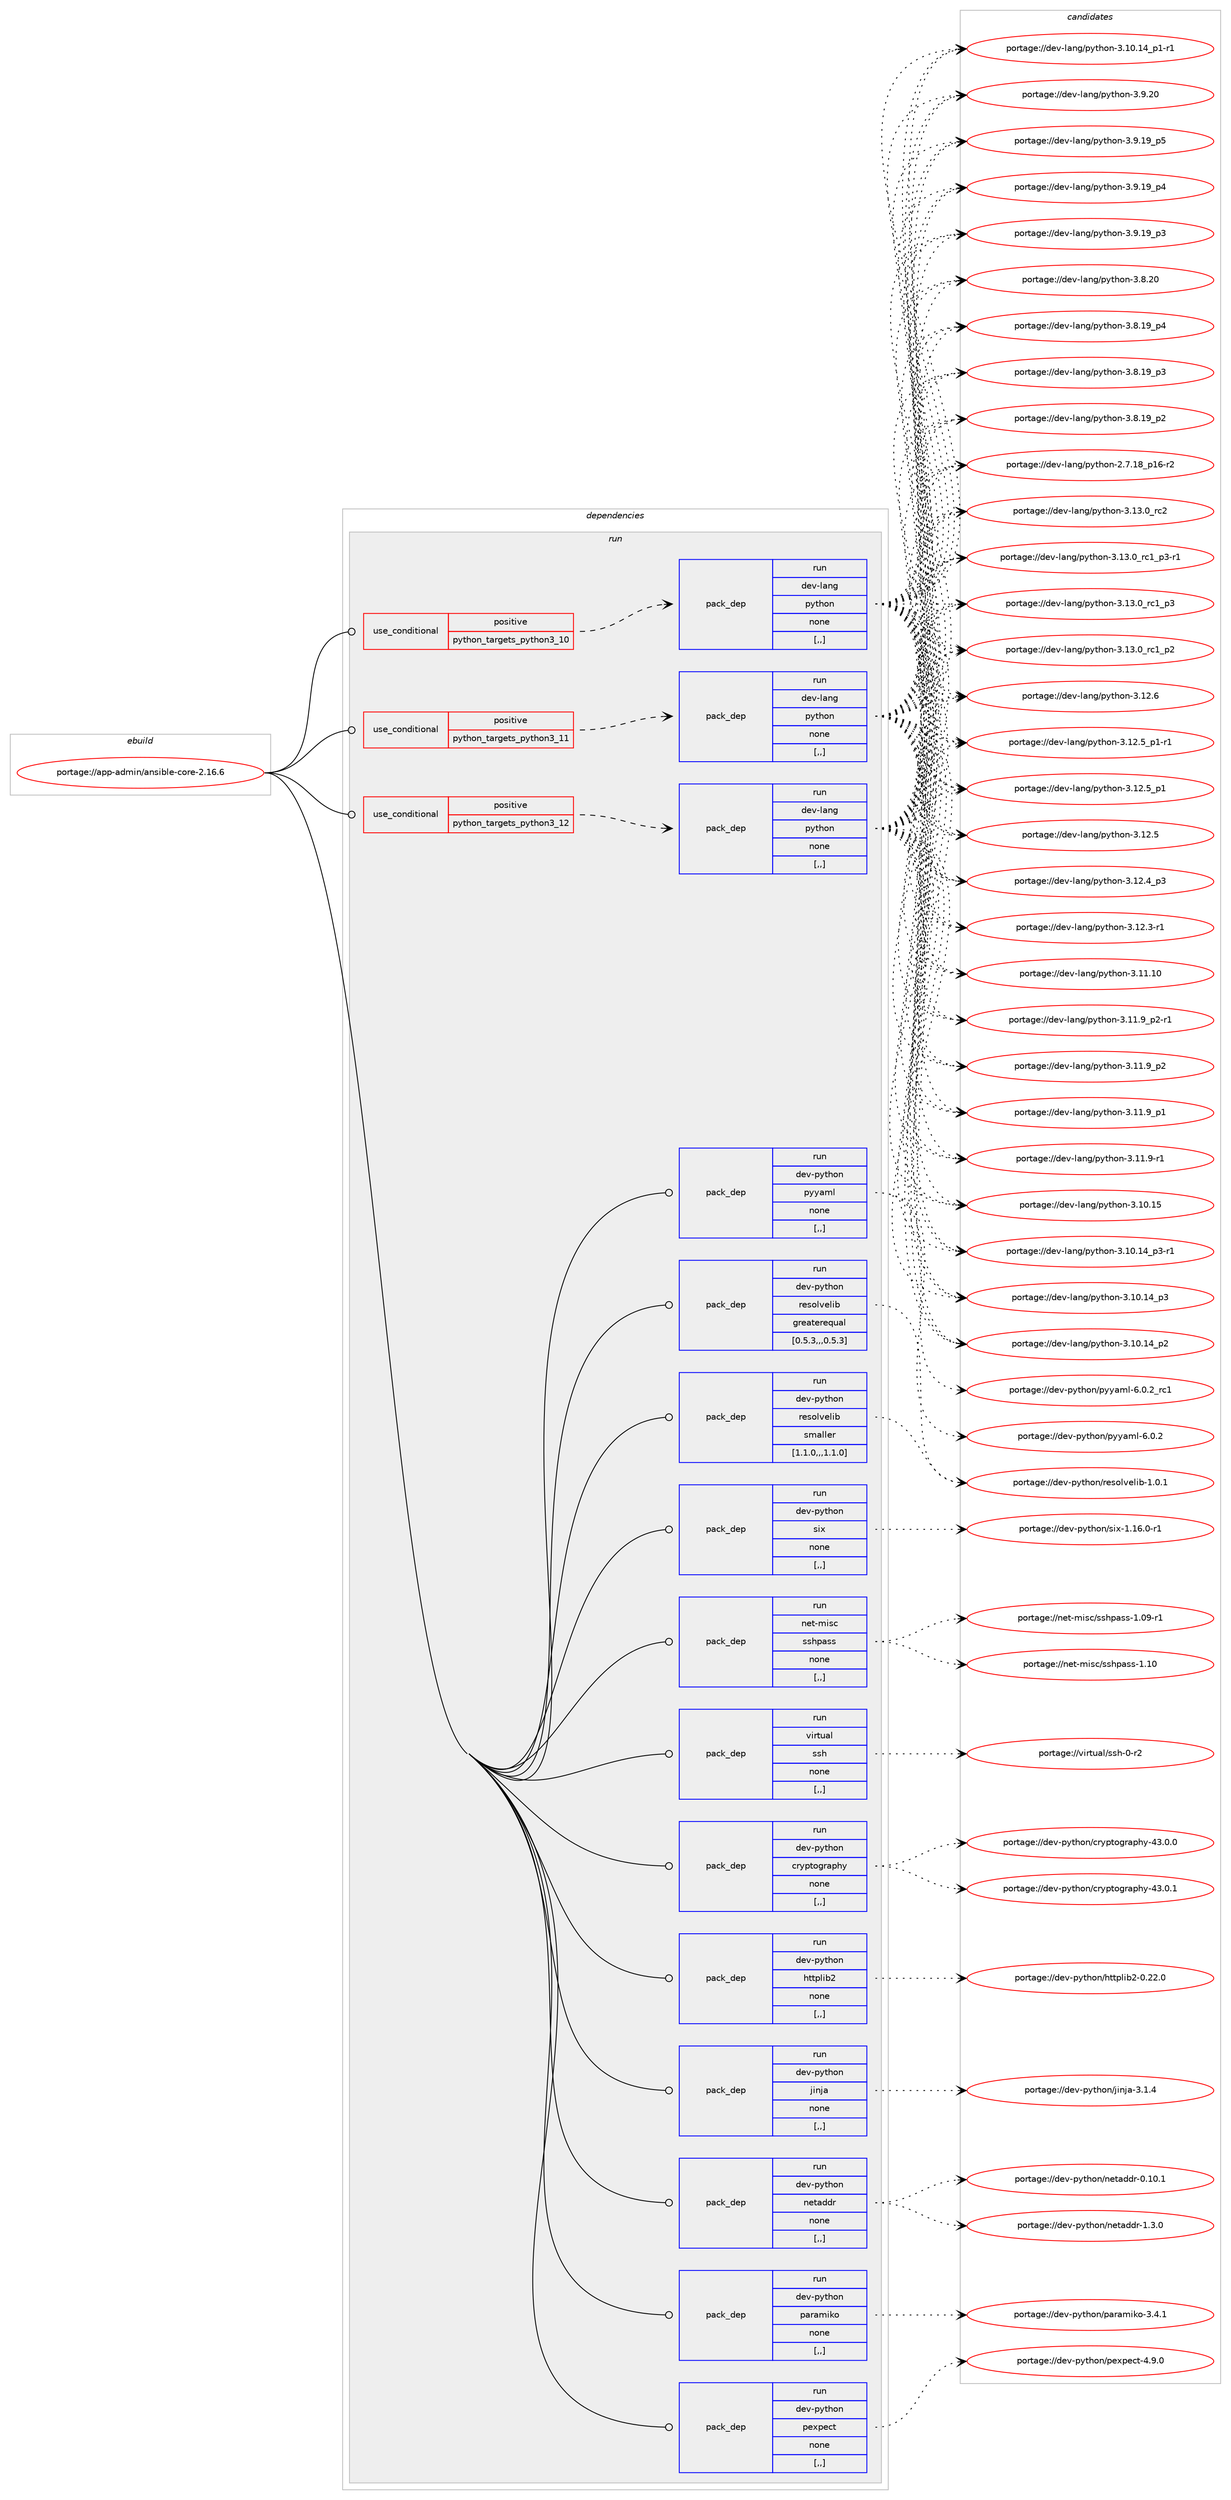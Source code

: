 digraph prolog {

# *************
# Graph options
# *************

newrank=true;
concentrate=true;
compound=true;
graph [rankdir=LR,fontname=Helvetica,fontsize=10,ranksep=1.5];#, ranksep=2.5, nodesep=0.2];
edge  [arrowhead=vee];
node  [fontname=Helvetica,fontsize=10];

# **********
# The ebuild
# **********

subgraph cluster_leftcol {
color=gray;
label=<<i>ebuild</i>>;
id [label="portage://app-admin/ansible-core-2.16.6", color=red, width=4, href="../app-admin/ansible-core-2.16.6.svg"];
}

# ****************
# The dependencies
# ****************

subgraph cluster_midcol {
color=gray;
label=<<i>dependencies</i>>;
subgraph cluster_compile {
fillcolor="#eeeeee";
style=filled;
label=<<i>compile</i>>;
}
subgraph cluster_compileandrun {
fillcolor="#eeeeee";
style=filled;
label=<<i>compile and run</i>>;
}
subgraph cluster_run {
fillcolor="#eeeeee";
style=filled;
label=<<i>run</i>>;
subgraph cond130020 {
dependency494952 [label=<<TABLE BORDER="0" CELLBORDER="1" CELLSPACING="0" CELLPADDING="4"><TR><TD ROWSPAN="3" CELLPADDING="10">use_conditional</TD></TR><TR><TD>positive</TD></TR><TR><TD>python_targets_python3_10</TD></TR></TABLE>>, shape=none, color=red];
subgraph pack361329 {
dependency494953 [label=<<TABLE BORDER="0" CELLBORDER="1" CELLSPACING="0" CELLPADDING="4" WIDTH="220"><TR><TD ROWSPAN="6" CELLPADDING="30">pack_dep</TD></TR><TR><TD WIDTH="110">run</TD></TR><TR><TD>dev-lang</TD></TR><TR><TD>python</TD></TR><TR><TD>none</TD></TR><TR><TD>[,,]</TD></TR></TABLE>>, shape=none, color=blue];
}
dependency494952:e -> dependency494953:w [weight=20,style="dashed",arrowhead="vee"];
}
id:e -> dependency494952:w [weight=20,style="solid",arrowhead="odot"];
subgraph cond130021 {
dependency494954 [label=<<TABLE BORDER="0" CELLBORDER="1" CELLSPACING="0" CELLPADDING="4"><TR><TD ROWSPAN="3" CELLPADDING="10">use_conditional</TD></TR><TR><TD>positive</TD></TR><TR><TD>python_targets_python3_11</TD></TR></TABLE>>, shape=none, color=red];
subgraph pack361330 {
dependency494955 [label=<<TABLE BORDER="0" CELLBORDER="1" CELLSPACING="0" CELLPADDING="4" WIDTH="220"><TR><TD ROWSPAN="6" CELLPADDING="30">pack_dep</TD></TR><TR><TD WIDTH="110">run</TD></TR><TR><TD>dev-lang</TD></TR><TR><TD>python</TD></TR><TR><TD>none</TD></TR><TR><TD>[,,]</TD></TR></TABLE>>, shape=none, color=blue];
}
dependency494954:e -> dependency494955:w [weight=20,style="dashed",arrowhead="vee"];
}
id:e -> dependency494954:w [weight=20,style="solid",arrowhead="odot"];
subgraph cond130022 {
dependency494956 [label=<<TABLE BORDER="0" CELLBORDER="1" CELLSPACING="0" CELLPADDING="4"><TR><TD ROWSPAN="3" CELLPADDING="10">use_conditional</TD></TR><TR><TD>positive</TD></TR><TR><TD>python_targets_python3_12</TD></TR></TABLE>>, shape=none, color=red];
subgraph pack361331 {
dependency494957 [label=<<TABLE BORDER="0" CELLBORDER="1" CELLSPACING="0" CELLPADDING="4" WIDTH="220"><TR><TD ROWSPAN="6" CELLPADDING="30">pack_dep</TD></TR><TR><TD WIDTH="110">run</TD></TR><TR><TD>dev-lang</TD></TR><TR><TD>python</TD></TR><TR><TD>none</TD></TR><TR><TD>[,,]</TD></TR></TABLE>>, shape=none, color=blue];
}
dependency494956:e -> dependency494957:w [weight=20,style="dashed",arrowhead="vee"];
}
id:e -> dependency494956:w [weight=20,style="solid",arrowhead="odot"];
subgraph pack361332 {
dependency494958 [label=<<TABLE BORDER="0" CELLBORDER="1" CELLSPACING="0" CELLPADDING="4" WIDTH="220"><TR><TD ROWSPAN="6" CELLPADDING="30">pack_dep</TD></TR><TR><TD WIDTH="110">run</TD></TR><TR><TD>dev-python</TD></TR><TR><TD>cryptography</TD></TR><TR><TD>none</TD></TR><TR><TD>[,,]</TD></TR></TABLE>>, shape=none, color=blue];
}
id:e -> dependency494958:w [weight=20,style="solid",arrowhead="odot"];
subgraph pack361333 {
dependency494959 [label=<<TABLE BORDER="0" CELLBORDER="1" CELLSPACING="0" CELLPADDING="4" WIDTH="220"><TR><TD ROWSPAN="6" CELLPADDING="30">pack_dep</TD></TR><TR><TD WIDTH="110">run</TD></TR><TR><TD>dev-python</TD></TR><TR><TD>httplib2</TD></TR><TR><TD>none</TD></TR><TR><TD>[,,]</TD></TR></TABLE>>, shape=none, color=blue];
}
id:e -> dependency494959:w [weight=20,style="solid",arrowhead="odot"];
subgraph pack361334 {
dependency494960 [label=<<TABLE BORDER="0" CELLBORDER="1" CELLSPACING="0" CELLPADDING="4" WIDTH="220"><TR><TD ROWSPAN="6" CELLPADDING="30">pack_dep</TD></TR><TR><TD WIDTH="110">run</TD></TR><TR><TD>dev-python</TD></TR><TR><TD>jinja</TD></TR><TR><TD>none</TD></TR><TR><TD>[,,]</TD></TR></TABLE>>, shape=none, color=blue];
}
id:e -> dependency494960:w [weight=20,style="solid",arrowhead="odot"];
subgraph pack361335 {
dependency494961 [label=<<TABLE BORDER="0" CELLBORDER="1" CELLSPACING="0" CELLPADDING="4" WIDTH="220"><TR><TD ROWSPAN="6" CELLPADDING="30">pack_dep</TD></TR><TR><TD WIDTH="110">run</TD></TR><TR><TD>dev-python</TD></TR><TR><TD>netaddr</TD></TR><TR><TD>none</TD></TR><TR><TD>[,,]</TD></TR></TABLE>>, shape=none, color=blue];
}
id:e -> dependency494961:w [weight=20,style="solid",arrowhead="odot"];
subgraph pack361336 {
dependency494962 [label=<<TABLE BORDER="0" CELLBORDER="1" CELLSPACING="0" CELLPADDING="4" WIDTH="220"><TR><TD ROWSPAN="6" CELLPADDING="30">pack_dep</TD></TR><TR><TD WIDTH="110">run</TD></TR><TR><TD>dev-python</TD></TR><TR><TD>paramiko</TD></TR><TR><TD>none</TD></TR><TR><TD>[,,]</TD></TR></TABLE>>, shape=none, color=blue];
}
id:e -> dependency494962:w [weight=20,style="solid",arrowhead="odot"];
subgraph pack361337 {
dependency494963 [label=<<TABLE BORDER="0" CELLBORDER="1" CELLSPACING="0" CELLPADDING="4" WIDTH="220"><TR><TD ROWSPAN="6" CELLPADDING="30">pack_dep</TD></TR><TR><TD WIDTH="110">run</TD></TR><TR><TD>dev-python</TD></TR><TR><TD>pexpect</TD></TR><TR><TD>none</TD></TR><TR><TD>[,,]</TD></TR></TABLE>>, shape=none, color=blue];
}
id:e -> dependency494963:w [weight=20,style="solid",arrowhead="odot"];
subgraph pack361338 {
dependency494964 [label=<<TABLE BORDER="0" CELLBORDER="1" CELLSPACING="0" CELLPADDING="4" WIDTH="220"><TR><TD ROWSPAN="6" CELLPADDING="30">pack_dep</TD></TR><TR><TD WIDTH="110">run</TD></TR><TR><TD>dev-python</TD></TR><TR><TD>pyyaml</TD></TR><TR><TD>none</TD></TR><TR><TD>[,,]</TD></TR></TABLE>>, shape=none, color=blue];
}
id:e -> dependency494964:w [weight=20,style="solid",arrowhead="odot"];
subgraph pack361339 {
dependency494965 [label=<<TABLE BORDER="0" CELLBORDER="1" CELLSPACING="0" CELLPADDING="4" WIDTH="220"><TR><TD ROWSPAN="6" CELLPADDING="30">pack_dep</TD></TR><TR><TD WIDTH="110">run</TD></TR><TR><TD>dev-python</TD></TR><TR><TD>resolvelib</TD></TR><TR><TD>greaterequal</TD></TR><TR><TD>[0.5.3,,,0.5.3]</TD></TR></TABLE>>, shape=none, color=blue];
}
id:e -> dependency494965:w [weight=20,style="solid",arrowhead="odot"];
subgraph pack361340 {
dependency494966 [label=<<TABLE BORDER="0" CELLBORDER="1" CELLSPACING="0" CELLPADDING="4" WIDTH="220"><TR><TD ROWSPAN="6" CELLPADDING="30">pack_dep</TD></TR><TR><TD WIDTH="110">run</TD></TR><TR><TD>dev-python</TD></TR><TR><TD>resolvelib</TD></TR><TR><TD>smaller</TD></TR><TR><TD>[1.1.0,,,1.1.0]</TD></TR></TABLE>>, shape=none, color=blue];
}
id:e -> dependency494966:w [weight=20,style="solid",arrowhead="odot"];
subgraph pack361341 {
dependency494967 [label=<<TABLE BORDER="0" CELLBORDER="1" CELLSPACING="0" CELLPADDING="4" WIDTH="220"><TR><TD ROWSPAN="6" CELLPADDING="30">pack_dep</TD></TR><TR><TD WIDTH="110">run</TD></TR><TR><TD>dev-python</TD></TR><TR><TD>six</TD></TR><TR><TD>none</TD></TR><TR><TD>[,,]</TD></TR></TABLE>>, shape=none, color=blue];
}
id:e -> dependency494967:w [weight=20,style="solid",arrowhead="odot"];
subgraph pack361342 {
dependency494968 [label=<<TABLE BORDER="0" CELLBORDER="1" CELLSPACING="0" CELLPADDING="4" WIDTH="220"><TR><TD ROWSPAN="6" CELLPADDING="30">pack_dep</TD></TR><TR><TD WIDTH="110">run</TD></TR><TR><TD>net-misc</TD></TR><TR><TD>sshpass</TD></TR><TR><TD>none</TD></TR><TR><TD>[,,]</TD></TR></TABLE>>, shape=none, color=blue];
}
id:e -> dependency494968:w [weight=20,style="solid",arrowhead="odot"];
subgraph pack361343 {
dependency494969 [label=<<TABLE BORDER="0" CELLBORDER="1" CELLSPACING="0" CELLPADDING="4" WIDTH="220"><TR><TD ROWSPAN="6" CELLPADDING="30">pack_dep</TD></TR><TR><TD WIDTH="110">run</TD></TR><TR><TD>virtual</TD></TR><TR><TD>ssh</TD></TR><TR><TD>none</TD></TR><TR><TD>[,,]</TD></TR></TABLE>>, shape=none, color=blue];
}
id:e -> dependency494969:w [weight=20,style="solid",arrowhead="odot"];
}
}

# **************
# The candidates
# **************

subgraph cluster_choices {
rank=same;
color=gray;
label=<<i>candidates</i>>;

subgraph choice361329 {
color=black;
nodesep=1;
choice10010111845108971101034711212111610411111045514649514648951149950 [label="portage://dev-lang/python-3.13.0_rc2", color=red, width=4,href="../dev-lang/python-3.13.0_rc2.svg"];
choice1001011184510897110103471121211161041111104551464951464895114994995112514511449 [label="portage://dev-lang/python-3.13.0_rc1_p3-r1", color=red, width=4,href="../dev-lang/python-3.13.0_rc1_p3-r1.svg"];
choice100101118451089711010347112121116104111110455146495146489511499499511251 [label="portage://dev-lang/python-3.13.0_rc1_p3", color=red, width=4,href="../dev-lang/python-3.13.0_rc1_p3.svg"];
choice100101118451089711010347112121116104111110455146495146489511499499511250 [label="portage://dev-lang/python-3.13.0_rc1_p2", color=red, width=4,href="../dev-lang/python-3.13.0_rc1_p2.svg"];
choice10010111845108971101034711212111610411111045514649504654 [label="portage://dev-lang/python-3.12.6", color=red, width=4,href="../dev-lang/python-3.12.6.svg"];
choice1001011184510897110103471121211161041111104551464950465395112494511449 [label="portage://dev-lang/python-3.12.5_p1-r1", color=red, width=4,href="../dev-lang/python-3.12.5_p1-r1.svg"];
choice100101118451089711010347112121116104111110455146495046539511249 [label="portage://dev-lang/python-3.12.5_p1", color=red, width=4,href="../dev-lang/python-3.12.5_p1.svg"];
choice10010111845108971101034711212111610411111045514649504653 [label="portage://dev-lang/python-3.12.5", color=red, width=4,href="../dev-lang/python-3.12.5.svg"];
choice100101118451089711010347112121116104111110455146495046529511251 [label="portage://dev-lang/python-3.12.4_p3", color=red, width=4,href="../dev-lang/python-3.12.4_p3.svg"];
choice100101118451089711010347112121116104111110455146495046514511449 [label="portage://dev-lang/python-3.12.3-r1", color=red, width=4,href="../dev-lang/python-3.12.3-r1.svg"];
choice1001011184510897110103471121211161041111104551464949464948 [label="portage://dev-lang/python-3.11.10", color=red, width=4,href="../dev-lang/python-3.11.10.svg"];
choice1001011184510897110103471121211161041111104551464949465795112504511449 [label="portage://dev-lang/python-3.11.9_p2-r1", color=red, width=4,href="../dev-lang/python-3.11.9_p2-r1.svg"];
choice100101118451089711010347112121116104111110455146494946579511250 [label="portage://dev-lang/python-3.11.9_p2", color=red, width=4,href="../dev-lang/python-3.11.9_p2.svg"];
choice100101118451089711010347112121116104111110455146494946579511249 [label="portage://dev-lang/python-3.11.9_p1", color=red, width=4,href="../dev-lang/python-3.11.9_p1.svg"];
choice100101118451089711010347112121116104111110455146494946574511449 [label="portage://dev-lang/python-3.11.9-r1", color=red, width=4,href="../dev-lang/python-3.11.9-r1.svg"];
choice1001011184510897110103471121211161041111104551464948464953 [label="portage://dev-lang/python-3.10.15", color=red, width=4,href="../dev-lang/python-3.10.15.svg"];
choice100101118451089711010347112121116104111110455146494846495295112514511449 [label="portage://dev-lang/python-3.10.14_p3-r1", color=red, width=4,href="../dev-lang/python-3.10.14_p3-r1.svg"];
choice10010111845108971101034711212111610411111045514649484649529511251 [label="portage://dev-lang/python-3.10.14_p3", color=red, width=4,href="../dev-lang/python-3.10.14_p3.svg"];
choice10010111845108971101034711212111610411111045514649484649529511250 [label="portage://dev-lang/python-3.10.14_p2", color=red, width=4,href="../dev-lang/python-3.10.14_p2.svg"];
choice100101118451089711010347112121116104111110455146494846495295112494511449 [label="portage://dev-lang/python-3.10.14_p1-r1", color=red, width=4,href="../dev-lang/python-3.10.14_p1-r1.svg"];
choice10010111845108971101034711212111610411111045514657465048 [label="portage://dev-lang/python-3.9.20", color=red, width=4,href="../dev-lang/python-3.9.20.svg"];
choice100101118451089711010347112121116104111110455146574649579511253 [label="portage://dev-lang/python-3.9.19_p5", color=red, width=4,href="../dev-lang/python-3.9.19_p5.svg"];
choice100101118451089711010347112121116104111110455146574649579511252 [label="portage://dev-lang/python-3.9.19_p4", color=red, width=4,href="../dev-lang/python-3.9.19_p4.svg"];
choice100101118451089711010347112121116104111110455146574649579511251 [label="portage://dev-lang/python-3.9.19_p3", color=red, width=4,href="../dev-lang/python-3.9.19_p3.svg"];
choice10010111845108971101034711212111610411111045514656465048 [label="portage://dev-lang/python-3.8.20", color=red, width=4,href="../dev-lang/python-3.8.20.svg"];
choice100101118451089711010347112121116104111110455146564649579511252 [label="portage://dev-lang/python-3.8.19_p4", color=red, width=4,href="../dev-lang/python-3.8.19_p4.svg"];
choice100101118451089711010347112121116104111110455146564649579511251 [label="portage://dev-lang/python-3.8.19_p3", color=red, width=4,href="../dev-lang/python-3.8.19_p3.svg"];
choice100101118451089711010347112121116104111110455146564649579511250 [label="portage://dev-lang/python-3.8.19_p2", color=red, width=4,href="../dev-lang/python-3.8.19_p2.svg"];
choice100101118451089711010347112121116104111110455046554649569511249544511450 [label="portage://dev-lang/python-2.7.18_p16-r2", color=red, width=4,href="../dev-lang/python-2.7.18_p16-r2.svg"];
dependency494953:e -> choice10010111845108971101034711212111610411111045514649514648951149950:w [style=dotted,weight="100"];
dependency494953:e -> choice1001011184510897110103471121211161041111104551464951464895114994995112514511449:w [style=dotted,weight="100"];
dependency494953:e -> choice100101118451089711010347112121116104111110455146495146489511499499511251:w [style=dotted,weight="100"];
dependency494953:e -> choice100101118451089711010347112121116104111110455146495146489511499499511250:w [style=dotted,weight="100"];
dependency494953:e -> choice10010111845108971101034711212111610411111045514649504654:w [style=dotted,weight="100"];
dependency494953:e -> choice1001011184510897110103471121211161041111104551464950465395112494511449:w [style=dotted,weight="100"];
dependency494953:e -> choice100101118451089711010347112121116104111110455146495046539511249:w [style=dotted,weight="100"];
dependency494953:e -> choice10010111845108971101034711212111610411111045514649504653:w [style=dotted,weight="100"];
dependency494953:e -> choice100101118451089711010347112121116104111110455146495046529511251:w [style=dotted,weight="100"];
dependency494953:e -> choice100101118451089711010347112121116104111110455146495046514511449:w [style=dotted,weight="100"];
dependency494953:e -> choice1001011184510897110103471121211161041111104551464949464948:w [style=dotted,weight="100"];
dependency494953:e -> choice1001011184510897110103471121211161041111104551464949465795112504511449:w [style=dotted,weight="100"];
dependency494953:e -> choice100101118451089711010347112121116104111110455146494946579511250:w [style=dotted,weight="100"];
dependency494953:e -> choice100101118451089711010347112121116104111110455146494946579511249:w [style=dotted,weight="100"];
dependency494953:e -> choice100101118451089711010347112121116104111110455146494946574511449:w [style=dotted,weight="100"];
dependency494953:e -> choice1001011184510897110103471121211161041111104551464948464953:w [style=dotted,weight="100"];
dependency494953:e -> choice100101118451089711010347112121116104111110455146494846495295112514511449:w [style=dotted,weight="100"];
dependency494953:e -> choice10010111845108971101034711212111610411111045514649484649529511251:w [style=dotted,weight="100"];
dependency494953:e -> choice10010111845108971101034711212111610411111045514649484649529511250:w [style=dotted,weight="100"];
dependency494953:e -> choice100101118451089711010347112121116104111110455146494846495295112494511449:w [style=dotted,weight="100"];
dependency494953:e -> choice10010111845108971101034711212111610411111045514657465048:w [style=dotted,weight="100"];
dependency494953:e -> choice100101118451089711010347112121116104111110455146574649579511253:w [style=dotted,weight="100"];
dependency494953:e -> choice100101118451089711010347112121116104111110455146574649579511252:w [style=dotted,weight="100"];
dependency494953:e -> choice100101118451089711010347112121116104111110455146574649579511251:w [style=dotted,weight="100"];
dependency494953:e -> choice10010111845108971101034711212111610411111045514656465048:w [style=dotted,weight="100"];
dependency494953:e -> choice100101118451089711010347112121116104111110455146564649579511252:w [style=dotted,weight="100"];
dependency494953:e -> choice100101118451089711010347112121116104111110455146564649579511251:w [style=dotted,weight="100"];
dependency494953:e -> choice100101118451089711010347112121116104111110455146564649579511250:w [style=dotted,weight="100"];
dependency494953:e -> choice100101118451089711010347112121116104111110455046554649569511249544511450:w [style=dotted,weight="100"];
}
subgraph choice361330 {
color=black;
nodesep=1;
choice10010111845108971101034711212111610411111045514649514648951149950 [label="portage://dev-lang/python-3.13.0_rc2", color=red, width=4,href="../dev-lang/python-3.13.0_rc2.svg"];
choice1001011184510897110103471121211161041111104551464951464895114994995112514511449 [label="portage://dev-lang/python-3.13.0_rc1_p3-r1", color=red, width=4,href="../dev-lang/python-3.13.0_rc1_p3-r1.svg"];
choice100101118451089711010347112121116104111110455146495146489511499499511251 [label="portage://dev-lang/python-3.13.0_rc1_p3", color=red, width=4,href="../dev-lang/python-3.13.0_rc1_p3.svg"];
choice100101118451089711010347112121116104111110455146495146489511499499511250 [label="portage://dev-lang/python-3.13.0_rc1_p2", color=red, width=4,href="../dev-lang/python-3.13.0_rc1_p2.svg"];
choice10010111845108971101034711212111610411111045514649504654 [label="portage://dev-lang/python-3.12.6", color=red, width=4,href="../dev-lang/python-3.12.6.svg"];
choice1001011184510897110103471121211161041111104551464950465395112494511449 [label="portage://dev-lang/python-3.12.5_p1-r1", color=red, width=4,href="../dev-lang/python-3.12.5_p1-r1.svg"];
choice100101118451089711010347112121116104111110455146495046539511249 [label="portage://dev-lang/python-3.12.5_p1", color=red, width=4,href="../dev-lang/python-3.12.5_p1.svg"];
choice10010111845108971101034711212111610411111045514649504653 [label="portage://dev-lang/python-3.12.5", color=red, width=4,href="../dev-lang/python-3.12.5.svg"];
choice100101118451089711010347112121116104111110455146495046529511251 [label="portage://dev-lang/python-3.12.4_p3", color=red, width=4,href="../dev-lang/python-3.12.4_p3.svg"];
choice100101118451089711010347112121116104111110455146495046514511449 [label="portage://dev-lang/python-3.12.3-r1", color=red, width=4,href="../dev-lang/python-3.12.3-r1.svg"];
choice1001011184510897110103471121211161041111104551464949464948 [label="portage://dev-lang/python-3.11.10", color=red, width=4,href="../dev-lang/python-3.11.10.svg"];
choice1001011184510897110103471121211161041111104551464949465795112504511449 [label="portage://dev-lang/python-3.11.9_p2-r1", color=red, width=4,href="../dev-lang/python-3.11.9_p2-r1.svg"];
choice100101118451089711010347112121116104111110455146494946579511250 [label="portage://dev-lang/python-3.11.9_p2", color=red, width=4,href="../dev-lang/python-3.11.9_p2.svg"];
choice100101118451089711010347112121116104111110455146494946579511249 [label="portage://dev-lang/python-3.11.9_p1", color=red, width=4,href="../dev-lang/python-3.11.9_p1.svg"];
choice100101118451089711010347112121116104111110455146494946574511449 [label="portage://dev-lang/python-3.11.9-r1", color=red, width=4,href="../dev-lang/python-3.11.9-r1.svg"];
choice1001011184510897110103471121211161041111104551464948464953 [label="portage://dev-lang/python-3.10.15", color=red, width=4,href="../dev-lang/python-3.10.15.svg"];
choice100101118451089711010347112121116104111110455146494846495295112514511449 [label="portage://dev-lang/python-3.10.14_p3-r1", color=red, width=4,href="../dev-lang/python-3.10.14_p3-r1.svg"];
choice10010111845108971101034711212111610411111045514649484649529511251 [label="portage://dev-lang/python-3.10.14_p3", color=red, width=4,href="../dev-lang/python-3.10.14_p3.svg"];
choice10010111845108971101034711212111610411111045514649484649529511250 [label="portage://dev-lang/python-3.10.14_p2", color=red, width=4,href="../dev-lang/python-3.10.14_p2.svg"];
choice100101118451089711010347112121116104111110455146494846495295112494511449 [label="portage://dev-lang/python-3.10.14_p1-r1", color=red, width=4,href="../dev-lang/python-3.10.14_p1-r1.svg"];
choice10010111845108971101034711212111610411111045514657465048 [label="portage://dev-lang/python-3.9.20", color=red, width=4,href="../dev-lang/python-3.9.20.svg"];
choice100101118451089711010347112121116104111110455146574649579511253 [label="portage://dev-lang/python-3.9.19_p5", color=red, width=4,href="../dev-lang/python-3.9.19_p5.svg"];
choice100101118451089711010347112121116104111110455146574649579511252 [label="portage://dev-lang/python-3.9.19_p4", color=red, width=4,href="../dev-lang/python-3.9.19_p4.svg"];
choice100101118451089711010347112121116104111110455146574649579511251 [label="portage://dev-lang/python-3.9.19_p3", color=red, width=4,href="../dev-lang/python-3.9.19_p3.svg"];
choice10010111845108971101034711212111610411111045514656465048 [label="portage://dev-lang/python-3.8.20", color=red, width=4,href="../dev-lang/python-3.8.20.svg"];
choice100101118451089711010347112121116104111110455146564649579511252 [label="portage://dev-lang/python-3.8.19_p4", color=red, width=4,href="../dev-lang/python-3.8.19_p4.svg"];
choice100101118451089711010347112121116104111110455146564649579511251 [label="portage://dev-lang/python-3.8.19_p3", color=red, width=4,href="../dev-lang/python-3.8.19_p3.svg"];
choice100101118451089711010347112121116104111110455146564649579511250 [label="portage://dev-lang/python-3.8.19_p2", color=red, width=4,href="../dev-lang/python-3.8.19_p2.svg"];
choice100101118451089711010347112121116104111110455046554649569511249544511450 [label="portage://dev-lang/python-2.7.18_p16-r2", color=red, width=4,href="../dev-lang/python-2.7.18_p16-r2.svg"];
dependency494955:e -> choice10010111845108971101034711212111610411111045514649514648951149950:w [style=dotted,weight="100"];
dependency494955:e -> choice1001011184510897110103471121211161041111104551464951464895114994995112514511449:w [style=dotted,weight="100"];
dependency494955:e -> choice100101118451089711010347112121116104111110455146495146489511499499511251:w [style=dotted,weight="100"];
dependency494955:e -> choice100101118451089711010347112121116104111110455146495146489511499499511250:w [style=dotted,weight="100"];
dependency494955:e -> choice10010111845108971101034711212111610411111045514649504654:w [style=dotted,weight="100"];
dependency494955:e -> choice1001011184510897110103471121211161041111104551464950465395112494511449:w [style=dotted,weight="100"];
dependency494955:e -> choice100101118451089711010347112121116104111110455146495046539511249:w [style=dotted,weight="100"];
dependency494955:e -> choice10010111845108971101034711212111610411111045514649504653:w [style=dotted,weight="100"];
dependency494955:e -> choice100101118451089711010347112121116104111110455146495046529511251:w [style=dotted,weight="100"];
dependency494955:e -> choice100101118451089711010347112121116104111110455146495046514511449:w [style=dotted,weight="100"];
dependency494955:e -> choice1001011184510897110103471121211161041111104551464949464948:w [style=dotted,weight="100"];
dependency494955:e -> choice1001011184510897110103471121211161041111104551464949465795112504511449:w [style=dotted,weight="100"];
dependency494955:e -> choice100101118451089711010347112121116104111110455146494946579511250:w [style=dotted,weight="100"];
dependency494955:e -> choice100101118451089711010347112121116104111110455146494946579511249:w [style=dotted,weight="100"];
dependency494955:e -> choice100101118451089711010347112121116104111110455146494946574511449:w [style=dotted,weight="100"];
dependency494955:e -> choice1001011184510897110103471121211161041111104551464948464953:w [style=dotted,weight="100"];
dependency494955:e -> choice100101118451089711010347112121116104111110455146494846495295112514511449:w [style=dotted,weight="100"];
dependency494955:e -> choice10010111845108971101034711212111610411111045514649484649529511251:w [style=dotted,weight="100"];
dependency494955:e -> choice10010111845108971101034711212111610411111045514649484649529511250:w [style=dotted,weight="100"];
dependency494955:e -> choice100101118451089711010347112121116104111110455146494846495295112494511449:w [style=dotted,weight="100"];
dependency494955:e -> choice10010111845108971101034711212111610411111045514657465048:w [style=dotted,weight="100"];
dependency494955:e -> choice100101118451089711010347112121116104111110455146574649579511253:w [style=dotted,weight="100"];
dependency494955:e -> choice100101118451089711010347112121116104111110455146574649579511252:w [style=dotted,weight="100"];
dependency494955:e -> choice100101118451089711010347112121116104111110455146574649579511251:w [style=dotted,weight="100"];
dependency494955:e -> choice10010111845108971101034711212111610411111045514656465048:w [style=dotted,weight="100"];
dependency494955:e -> choice100101118451089711010347112121116104111110455146564649579511252:w [style=dotted,weight="100"];
dependency494955:e -> choice100101118451089711010347112121116104111110455146564649579511251:w [style=dotted,weight="100"];
dependency494955:e -> choice100101118451089711010347112121116104111110455146564649579511250:w [style=dotted,weight="100"];
dependency494955:e -> choice100101118451089711010347112121116104111110455046554649569511249544511450:w [style=dotted,weight="100"];
}
subgraph choice361331 {
color=black;
nodesep=1;
choice10010111845108971101034711212111610411111045514649514648951149950 [label="portage://dev-lang/python-3.13.0_rc2", color=red, width=4,href="../dev-lang/python-3.13.0_rc2.svg"];
choice1001011184510897110103471121211161041111104551464951464895114994995112514511449 [label="portage://dev-lang/python-3.13.0_rc1_p3-r1", color=red, width=4,href="../dev-lang/python-3.13.0_rc1_p3-r1.svg"];
choice100101118451089711010347112121116104111110455146495146489511499499511251 [label="portage://dev-lang/python-3.13.0_rc1_p3", color=red, width=4,href="../dev-lang/python-3.13.0_rc1_p3.svg"];
choice100101118451089711010347112121116104111110455146495146489511499499511250 [label="portage://dev-lang/python-3.13.0_rc1_p2", color=red, width=4,href="../dev-lang/python-3.13.0_rc1_p2.svg"];
choice10010111845108971101034711212111610411111045514649504654 [label="portage://dev-lang/python-3.12.6", color=red, width=4,href="../dev-lang/python-3.12.6.svg"];
choice1001011184510897110103471121211161041111104551464950465395112494511449 [label="portage://dev-lang/python-3.12.5_p1-r1", color=red, width=4,href="../dev-lang/python-3.12.5_p1-r1.svg"];
choice100101118451089711010347112121116104111110455146495046539511249 [label="portage://dev-lang/python-3.12.5_p1", color=red, width=4,href="../dev-lang/python-3.12.5_p1.svg"];
choice10010111845108971101034711212111610411111045514649504653 [label="portage://dev-lang/python-3.12.5", color=red, width=4,href="../dev-lang/python-3.12.5.svg"];
choice100101118451089711010347112121116104111110455146495046529511251 [label="portage://dev-lang/python-3.12.4_p3", color=red, width=4,href="../dev-lang/python-3.12.4_p3.svg"];
choice100101118451089711010347112121116104111110455146495046514511449 [label="portage://dev-lang/python-3.12.3-r1", color=red, width=4,href="../dev-lang/python-3.12.3-r1.svg"];
choice1001011184510897110103471121211161041111104551464949464948 [label="portage://dev-lang/python-3.11.10", color=red, width=4,href="../dev-lang/python-3.11.10.svg"];
choice1001011184510897110103471121211161041111104551464949465795112504511449 [label="portage://dev-lang/python-3.11.9_p2-r1", color=red, width=4,href="../dev-lang/python-3.11.9_p2-r1.svg"];
choice100101118451089711010347112121116104111110455146494946579511250 [label="portage://dev-lang/python-3.11.9_p2", color=red, width=4,href="../dev-lang/python-3.11.9_p2.svg"];
choice100101118451089711010347112121116104111110455146494946579511249 [label="portage://dev-lang/python-3.11.9_p1", color=red, width=4,href="../dev-lang/python-3.11.9_p1.svg"];
choice100101118451089711010347112121116104111110455146494946574511449 [label="portage://dev-lang/python-3.11.9-r1", color=red, width=4,href="../dev-lang/python-3.11.9-r1.svg"];
choice1001011184510897110103471121211161041111104551464948464953 [label="portage://dev-lang/python-3.10.15", color=red, width=4,href="../dev-lang/python-3.10.15.svg"];
choice100101118451089711010347112121116104111110455146494846495295112514511449 [label="portage://dev-lang/python-3.10.14_p3-r1", color=red, width=4,href="../dev-lang/python-3.10.14_p3-r1.svg"];
choice10010111845108971101034711212111610411111045514649484649529511251 [label="portage://dev-lang/python-3.10.14_p3", color=red, width=4,href="../dev-lang/python-3.10.14_p3.svg"];
choice10010111845108971101034711212111610411111045514649484649529511250 [label="portage://dev-lang/python-3.10.14_p2", color=red, width=4,href="../dev-lang/python-3.10.14_p2.svg"];
choice100101118451089711010347112121116104111110455146494846495295112494511449 [label="portage://dev-lang/python-3.10.14_p1-r1", color=red, width=4,href="../dev-lang/python-3.10.14_p1-r1.svg"];
choice10010111845108971101034711212111610411111045514657465048 [label="portage://dev-lang/python-3.9.20", color=red, width=4,href="../dev-lang/python-3.9.20.svg"];
choice100101118451089711010347112121116104111110455146574649579511253 [label="portage://dev-lang/python-3.9.19_p5", color=red, width=4,href="../dev-lang/python-3.9.19_p5.svg"];
choice100101118451089711010347112121116104111110455146574649579511252 [label="portage://dev-lang/python-3.9.19_p4", color=red, width=4,href="../dev-lang/python-3.9.19_p4.svg"];
choice100101118451089711010347112121116104111110455146574649579511251 [label="portage://dev-lang/python-3.9.19_p3", color=red, width=4,href="../dev-lang/python-3.9.19_p3.svg"];
choice10010111845108971101034711212111610411111045514656465048 [label="portage://dev-lang/python-3.8.20", color=red, width=4,href="../dev-lang/python-3.8.20.svg"];
choice100101118451089711010347112121116104111110455146564649579511252 [label="portage://dev-lang/python-3.8.19_p4", color=red, width=4,href="../dev-lang/python-3.8.19_p4.svg"];
choice100101118451089711010347112121116104111110455146564649579511251 [label="portage://dev-lang/python-3.8.19_p3", color=red, width=4,href="../dev-lang/python-3.8.19_p3.svg"];
choice100101118451089711010347112121116104111110455146564649579511250 [label="portage://dev-lang/python-3.8.19_p2", color=red, width=4,href="../dev-lang/python-3.8.19_p2.svg"];
choice100101118451089711010347112121116104111110455046554649569511249544511450 [label="portage://dev-lang/python-2.7.18_p16-r2", color=red, width=4,href="../dev-lang/python-2.7.18_p16-r2.svg"];
dependency494957:e -> choice10010111845108971101034711212111610411111045514649514648951149950:w [style=dotted,weight="100"];
dependency494957:e -> choice1001011184510897110103471121211161041111104551464951464895114994995112514511449:w [style=dotted,weight="100"];
dependency494957:e -> choice100101118451089711010347112121116104111110455146495146489511499499511251:w [style=dotted,weight="100"];
dependency494957:e -> choice100101118451089711010347112121116104111110455146495146489511499499511250:w [style=dotted,weight="100"];
dependency494957:e -> choice10010111845108971101034711212111610411111045514649504654:w [style=dotted,weight="100"];
dependency494957:e -> choice1001011184510897110103471121211161041111104551464950465395112494511449:w [style=dotted,weight="100"];
dependency494957:e -> choice100101118451089711010347112121116104111110455146495046539511249:w [style=dotted,weight="100"];
dependency494957:e -> choice10010111845108971101034711212111610411111045514649504653:w [style=dotted,weight="100"];
dependency494957:e -> choice100101118451089711010347112121116104111110455146495046529511251:w [style=dotted,weight="100"];
dependency494957:e -> choice100101118451089711010347112121116104111110455146495046514511449:w [style=dotted,weight="100"];
dependency494957:e -> choice1001011184510897110103471121211161041111104551464949464948:w [style=dotted,weight="100"];
dependency494957:e -> choice1001011184510897110103471121211161041111104551464949465795112504511449:w [style=dotted,weight="100"];
dependency494957:e -> choice100101118451089711010347112121116104111110455146494946579511250:w [style=dotted,weight="100"];
dependency494957:e -> choice100101118451089711010347112121116104111110455146494946579511249:w [style=dotted,weight="100"];
dependency494957:e -> choice100101118451089711010347112121116104111110455146494946574511449:w [style=dotted,weight="100"];
dependency494957:e -> choice1001011184510897110103471121211161041111104551464948464953:w [style=dotted,weight="100"];
dependency494957:e -> choice100101118451089711010347112121116104111110455146494846495295112514511449:w [style=dotted,weight="100"];
dependency494957:e -> choice10010111845108971101034711212111610411111045514649484649529511251:w [style=dotted,weight="100"];
dependency494957:e -> choice10010111845108971101034711212111610411111045514649484649529511250:w [style=dotted,weight="100"];
dependency494957:e -> choice100101118451089711010347112121116104111110455146494846495295112494511449:w [style=dotted,weight="100"];
dependency494957:e -> choice10010111845108971101034711212111610411111045514657465048:w [style=dotted,weight="100"];
dependency494957:e -> choice100101118451089711010347112121116104111110455146574649579511253:w [style=dotted,weight="100"];
dependency494957:e -> choice100101118451089711010347112121116104111110455146574649579511252:w [style=dotted,weight="100"];
dependency494957:e -> choice100101118451089711010347112121116104111110455146574649579511251:w [style=dotted,weight="100"];
dependency494957:e -> choice10010111845108971101034711212111610411111045514656465048:w [style=dotted,weight="100"];
dependency494957:e -> choice100101118451089711010347112121116104111110455146564649579511252:w [style=dotted,weight="100"];
dependency494957:e -> choice100101118451089711010347112121116104111110455146564649579511251:w [style=dotted,weight="100"];
dependency494957:e -> choice100101118451089711010347112121116104111110455146564649579511250:w [style=dotted,weight="100"];
dependency494957:e -> choice100101118451089711010347112121116104111110455046554649569511249544511450:w [style=dotted,weight="100"];
}
subgraph choice361332 {
color=black;
nodesep=1;
choice1001011184511212111610411111047991141211121161111031149711210412145525146484649 [label="portage://dev-python/cryptography-43.0.1", color=red, width=4,href="../dev-python/cryptography-43.0.1.svg"];
choice1001011184511212111610411111047991141211121161111031149711210412145525146484648 [label="portage://dev-python/cryptography-43.0.0", color=red, width=4,href="../dev-python/cryptography-43.0.0.svg"];
dependency494958:e -> choice1001011184511212111610411111047991141211121161111031149711210412145525146484649:w [style=dotted,weight="100"];
dependency494958:e -> choice1001011184511212111610411111047991141211121161111031149711210412145525146484648:w [style=dotted,weight="100"];
}
subgraph choice361333 {
color=black;
nodesep=1;
choice1001011184511212111610411111047104116116112108105985045484650504648 [label="portage://dev-python/httplib2-0.22.0", color=red, width=4,href="../dev-python/httplib2-0.22.0.svg"];
dependency494959:e -> choice1001011184511212111610411111047104116116112108105985045484650504648:w [style=dotted,weight="100"];
}
subgraph choice361334 {
color=black;
nodesep=1;
choice100101118451121211161041111104710610511010697455146494652 [label="portage://dev-python/jinja-3.1.4", color=red, width=4,href="../dev-python/jinja-3.1.4.svg"];
dependency494960:e -> choice100101118451121211161041111104710610511010697455146494652:w [style=dotted,weight="100"];
}
subgraph choice361335 {
color=black;
nodesep=1;
choice100101118451121211161041111104711010111697100100114454946514648 [label="portage://dev-python/netaddr-1.3.0", color=red, width=4,href="../dev-python/netaddr-1.3.0.svg"];
choice10010111845112121116104111110471101011169710010011445484649484649 [label="portage://dev-python/netaddr-0.10.1", color=red, width=4,href="../dev-python/netaddr-0.10.1.svg"];
dependency494961:e -> choice100101118451121211161041111104711010111697100100114454946514648:w [style=dotted,weight="100"];
dependency494961:e -> choice10010111845112121116104111110471101011169710010011445484649484649:w [style=dotted,weight="100"];
}
subgraph choice361336 {
color=black;
nodesep=1;
choice10010111845112121116104111110471129711497109105107111455146524649 [label="portage://dev-python/paramiko-3.4.1", color=red, width=4,href="../dev-python/paramiko-3.4.1.svg"];
dependency494962:e -> choice10010111845112121116104111110471129711497109105107111455146524649:w [style=dotted,weight="100"];
}
subgraph choice361337 {
color=black;
nodesep=1;
choice100101118451121211161041111104711210112011210199116455246574648 [label="portage://dev-python/pexpect-4.9.0", color=red, width=4,href="../dev-python/pexpect-4.9.0.svg"];
dependency494963:e -> choice100101118451121211161041111104711210112011210199116455246574648:w [style=dotted,weight="100"];
}
subgraph choice361338 {
color=black;
nodesep=1;
choice100101118451121211161041111104711212112197109108455446484650951149949 [label="portage://dev-python/pyyaml-6.0.2_rc1", color=red, width=4,href="../dev-python/pyyaml-6.0.2_rc1.svg"];
choice100101118451121211161041111104711212112197109108455446484650 [label="portage://dev-python/pyyaml-6.0.2", color=red, width=4,href="../dev-python/pyyaml-6.0.2.svg"];
dependency494964:e -> choice100101118451121211161041111104711212112197109108455446484650951149949:w [style=dotted,weight="100"];
dependency494964:e -> choice100101118451121211161041111104711212112197109108455446484650:w [style=dotted,weight="100"];
}
subgraph choice361339 {
color=black;
nodesep=1;
choice100101118451121211161041111104711410111511110811810110810598454946484649 [label="portage://dev-python/resolvelib-1.0.1", color=red, width=4,href="../dev-python/resolvelib-1.0.1.svg"];
dependency494965:e -> choice100101118451121211161041111104711410111511110811810110810598454946484649:w [style=dotted,weight="100"];
}
subgraph choice361340 {
color=black;
nodesep=1;
choice100101118451121211161041111104711410111511110811810110810598454946484649 [label="portage://dev-python/resolvelib-1.0.1", color=red, width=4,href="../dev-python/resolvelib-1.0.1.svg"];
dependency494966:e -> choice100101118451121211161041111104711410111511110811810110810598454946484649:w [style=dotted,weight="100"];
}
subgraph choice361341 {
color=black;
nodesep=1;
choice1001011184511212111610411111047115105120454946495446484511449 [label="portage://dev-python/six-1.16.0-r1", color=red, width=4,href="../dev-python/six-1.16.0-r1.svg"];
dependency494967:e -> choice1001011184511212111610411111047115105120454946495446484511449:w [style=dotted,weight="100"];
}
subgraph choice361342 {
color=black;
nodesep=1;
choice110101116451091051159947115115104112971151154549464948 [label="portage://net-misc/sshpass-1.10", color=red, width=4,href="../net-misc/sshpass-1.10.svg"];
choice1101011164510910511599471151151041129711511545494648574511449 [label="portage://net-misc/sshpass-1.09-r1", color=red, width=4,href="../net-misc/sshpass-1.09-r1.svg"];
dependency494968:e -> choice110101116451091051159947115115104112971151154549464948:w [style=dotted,weight="100"];
dependency494968:e -> choice1101011164510910511599471151151041129711511545494648574511449:w [style=dotted,weight="100"];
}
subgraph choice361343 {
color=black;
nodesep=1;
choice118105114116117971084711511510445484511450 [label="portage://virtual/ssh-0-r2", color=red, width=4,href="../virtual/ssh-0-r2.svg"];
dependency494969:e -> choice118105114116117971084711511510445484511450:w [style=dotted,weight="100"];
}
}

}
